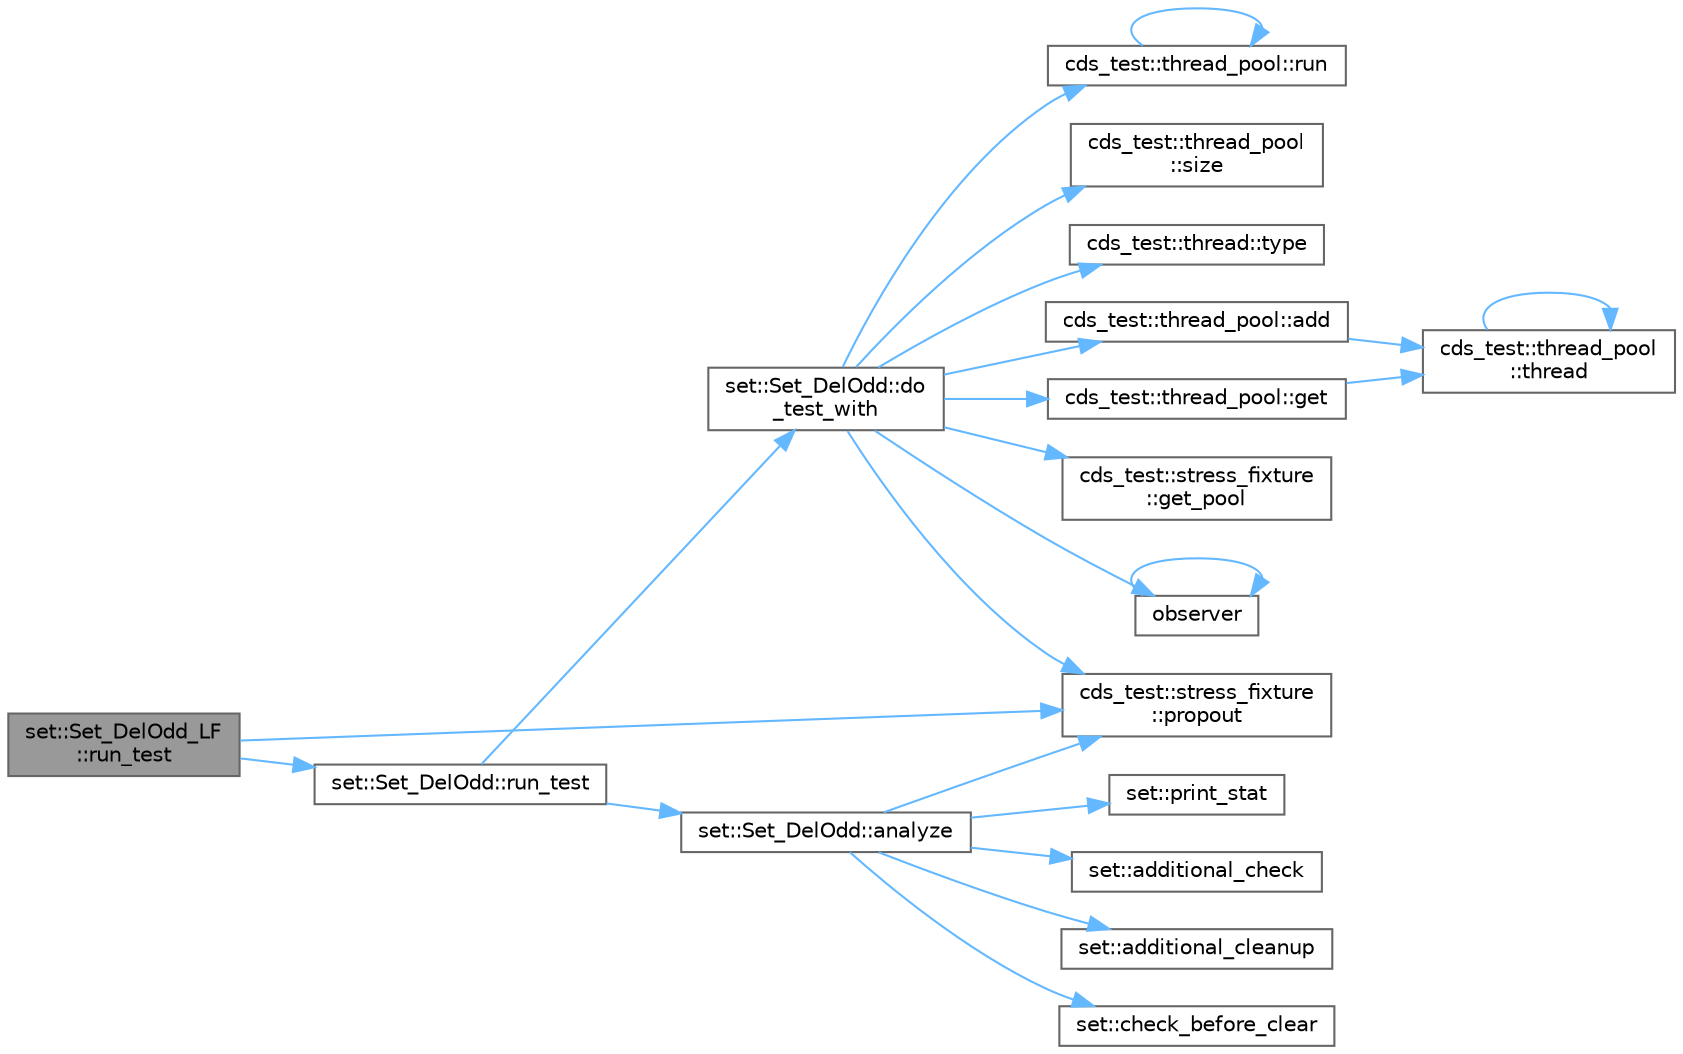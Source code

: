 digraph "set::Set_DelOdd_LF::run_test"
{
 // LATEX_PDF_SIZE
  bgcolor="transparent";
  edge [fontname=Helvetica,fontsize=10,labelfontname=Helvetica,labelfontsize=10];
  node [fontname=Helvetica,fontsize=10,shape=box,height=0.2,width=0.4];
  rankdir="LR";
  Node1 [id="Node000001",label="set::Set_DelOdd_LF\l::run_test",height=0.2,width=0.4,color="gray40", fillcolor="grey60", style="filled", fontcolor="black",tooltip=" "];
  Node1 -> Node2 [id="edge1_Node000001_Node000002",color="steelblue1",style="solid",tooltip=" "];
  Node2 [id="Node000002",label="cds_test::stress_fixture\l::propout",height=0.2,width=0.4,color="grey40", fillcolor="white", style="filled",URL="$classcds__test_1_1stress__fixture.html#ac95548c5a6a26ae75d26744d66b92786",tooltip=" "];
  Node1 -> Node3 [id="edge2_Node000001_Node000003",color="steelblue1",style="solid",tooltip=" "];
  Node3 [id="Node000003",label="set::Set_DelOdd::run_test",height=0.2,width=0.4,color="grey40", fillcolor="white", style="filled",URL="$classset_1_1_set___del_odd.html#a6d7536e6fa3c6dc05a5915f69112038e",tooltip=" "];
  Node3 -> Node4 [id="edge3_Node000003_Node000004",color="steelblue1",style="solid",tooltip=" "];
  Node4 [id="Node000004",label="set::Set_DelOdd::analyze",height=0.2,width=0.4,color="grey40", fillcolor="white", style="filled",URL="$classset_1_1_set___del_odd.html#a3a7916a4ee5b610e0a235fc226e4c58f",tooltip=" "];
  Node4 -> Node5 [id="edge4_Node000004_Node000005",color="steelblue1",style="solid",tooltip=" "];
  Node5 [id="Node000005",label="set::additional_check",height=0.2,width=0.4,color="grey40", fillcolor="white", style="filled",URL="$namespaceset.html#ae7f5e7be97667b8927cc1c418fd8739e",tooltip=" "];
  Node4 -> Node6 [id="edge5_Node000004_Node000006",color="steelblue1",style="solid",tooltip=" "];
  Node6 [id="Node000006",label="set::additional_cleanup",height=0.2,width=0.4,color="grey40", fillcolor="white", style="filled",URL="$namespaceset.html#ad427ad9417f5ac589cb013891192f66f",tooltip=" "];
  Node4 -> Node7 [id="edge6_Node000004_Node000007",color="steelblue1",style="solid",tooltip=" "];
  Node7 [id="Node000007",label="set::check_before_clear",height=0.2,width=0.4,color="grey40", fillcolor="white", style="filled",URL="$namespaceset.html#a979c39ed228967600ed49887dc3d6d7b",tooltip=" "];
  Node4 -> Node8 [id="edge7_Node000004_Node000008",color="steelblue1",style="solid",tooltip=" "];
  Node8 [id="Node000008",label="set::print_stat",height=0.2,width=0.4,color="grey40", fillcolor="white", style="filled",URL="$namespaceset.html#a67bffe946f5cb86a1244dc024dbdb337",tooltip=" "];
  Node4 -> Node2 [id="edge8_Node000004_Node000002",color="steelblue1",style="solid",tooltip=" "];
  Node3 -> Node9 [id="edge9_Node000003_Node000009",color="steelblue1",style="solid",tooltip=" "];
  Node9 [id="Node000009",label="set::Set_DelOdd::do\l_test_with",height=0.2,width=0.4,color="grey40", fillcolor="white", style="filled",URL="$classset_1_1_set___del_odd.html#a57fe8c5cf7f3e2033bdd2ba0b7423b43",tooltip=" "];
  Node9 -> Node10 [id="edge10_Node000009_Node000010",color="steelblue1",style="solid",tooltip=" "];
  Node10 [id="Node000010",label="cds_test::thread_pool::add",height=0.2,width=0.4,color="grey40", fillcolor="white", style="filled",URL="$classcds__test_1_1thread__pool.html#adacf14c99b34b4fb5de31cb8503239a0",tooltip=" "];
  Node10 -> Node11 [id="edge11_Node000010_Node000011",color="steelblue1",style="solid",tooltip=" "];
  Node11 [id="Node000011",label="cds_test::thread_pool\l::thread",height=0.2,width=0.4,color="grey40", fillcolor="white", style="filled",URL="$classcds__test_1_1thread__pool.html#adb314a48b19f4325e5e69e8a60091fce",tooltip=" "];
  Node11 -> Node11 [id="edge12_Node000011_Node000011",color="steelblue1",style="solid",tooltip=" "];
  Node9 -> Node12 [id="edge13_Node000009_Node000012",color="steelblue1",style="solid",tooltip=" "];
  Node12 [id="Node000012",label="cds_test::thread_pool::get",height=0.2,width=0.4,color="grey40", fillcolor="white", style="filled",URL="$classcds__test_1_1thread__pool.html#a2361900d2078105c856504f9cce5bb43",tooltip=" "];
  Node12 -> Node11 [id="edge14_Node000012_Node000011",color="steelblue1",style="solid",tooltip=" "];
  Node9 -> Node13 [id="edge15_Node000009_Node000013",color="steelblue1",style="solid",tooltip=" "];
  Node13 [id="Node000013",label="cds_test::stress_fixture\l::get_pool",height=0.2,width=0.4,color="grey40", fillcolor="white", style="filled",URL="$classcds__test_1_1stress__fixture.html#af2f87305f631273a6f47c0df3a1bc8be",tooltip=" "];
  Node9 -> Node14 [id="edge16_Node000009_Node000014",color="steelblue1",style="solid",tooltip=" "];
  Node14 [id="Node000014",label="observer",height=0.2,width=0.4,color="grey40", fillcolor="white", style="filled",URL="$test__basics_8cpp.html#ae362ef40752341c76d5edd1d99e46918",tooltip=" "];
  Node14 -> Node14 [id="edge17_Node000014_Node000014",color="steelblue1",style="solid",tooltip=" "];
  Node9 -> Node2 [id="edge18_Node000009_Node000002",color="steelblue1",style="solid",tooltip=" "];
  Node9 -> Node15 [id="edge19_Node000009_Node000015",color="steelblue1",style="solid",tooltip=" "];
  Node15 [id="Node000015",label="cds_test::thread_pool::run",height=0.2,width=0.4,color="grey40", fillcolor="white", style="filled",URL="$classcds__test_1_1thread__pool.html#a64815f020680ea9f18a09ec7cd4ba91c",tooltip=" "];
  Node15 -> Node15 [id="edge20_Node000015_Node000015",color="steelblue1",style="solid",tooltip=" "];
  Node9 -> Node16 [id="edge21_Node000009_Node000016",color="steelblue1",style="solid",tooltip=" "];
  Node16 [id="Node000016",label="cds_test::thread_pool\l::size",height=0.2,width=0.4,color="grey40", fillcolor="white", style="filled",URL="$classcds__test_1_1thread__pool.html#a23de21b354688d4e180f8b9766ed0e49",tooltip=" "];
  Node9 -> Node17 [id="edge22_Node000009_Node000017",color="steelblue1",style="solid",tooltip=" "];
  Node17 [id="Node000017",label="cds_test::thread::type",height=0.2,width=0.4,color="grey40", fillcolor="white", style="filled",URL="$classcds__test_1_1thread.html#ac8c2317fda6984cf6c6d1b0e310ff01b",tooltip=" "];
}
